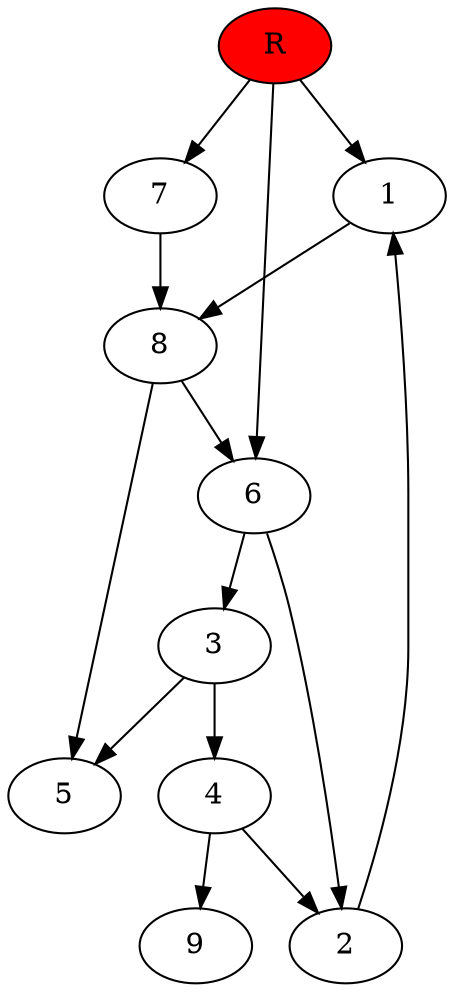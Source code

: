 digraph prb16026 {
	1
	2
	3
	4
	5
	6
	7
	8
	R [fillcolor="#ff0000" style=filled]
	1 -> 8
	2 -> 1
	3 -> 4
	3 -> 5
	4 -> 2
	4 -> 9
	6 -> 2
	6 -> 3
	7 -> 8
	8 -> 5
	8 -> 6
	R -> 1
	R -> 6
	R -> 7
}
